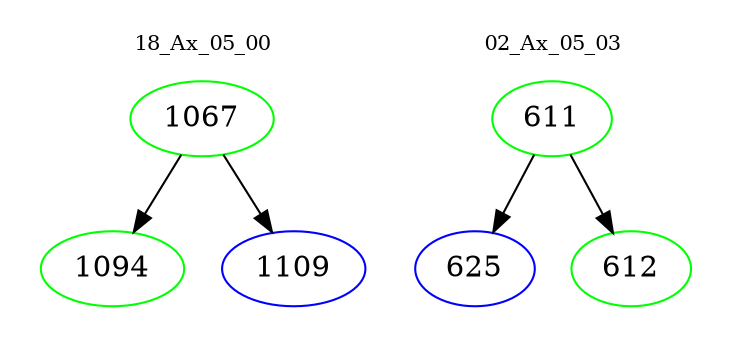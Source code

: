 digraph{
subgraph cluster_0 {
color = white
label = "18_Ax_05_00";
fontsize=10;
T0_1067 [label="1067", color="green"]
T0_1067 -> T0_1094 [color="black"]
T0_1094 [label="1094", color="green"]
T0_1067 -> T0_1109 [color="black"]
T0_1109 [label="1109", color="blue"]
}
subgraph cluster_1 {
color = white
label = "02_Ax_05_03";
fontsize=10;
T1_611 [label="611", color="green"]
T1_611 -> T1_625 [color="black"]
T1_625 [label="625", color="blue"]
T1_611 -> T1_612 [color="black"]
T1_612 [label="612", color="green"]
}
}
